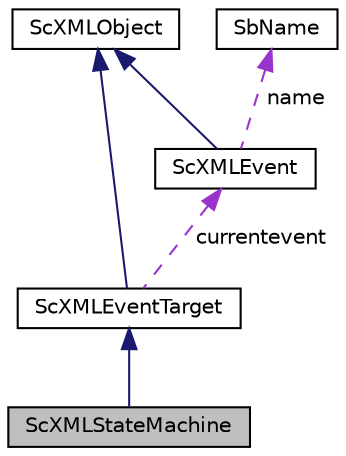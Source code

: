 digraph "ScXMLStateMachine"
{
 // LATEX_PDF_SIZE
  edge [fontname="Helvetica",fontsize="10",labelfontname="Helvetica",labelfontsize="10"];
  node [fontname="Helvetica",fontsize="10",shape=record];
  Node1 [label="ScXMLStateMachine",height=0.2,width=0.4,color="black", fillcolor="grey75", style="filled", fontcolor="black",tooltip="Manager for processing events and setting states in SCXML structures."];
  Node2 -> Node1 [dir="back",color="midnightblue",fontsize="10",style="solid",fontname="Helvetica"];
  Node2 [label="ScXMLEventTarget",height=0.2,width=0.4,color="black", fillcolor="white", style="filled",URL="$classScXMLEventTarget.html",tooltip="base class for event targets for inter-system event communication"];
  Node3 -> Node2 [dir="back",color="midnightblue",fontsize="10",style="solid",fontname="Helvetica"];
  Node3 [label="ScXMLObject",height=0.2,width=0.4,color="black", fillcolor="white", style="filled",URL="$classScXMLObject.html",tooltip="Base class for all SCXML objects."];
  Node4 -> Node2 [dir="back",color="darkorchid3",fontsize="10",style="dashed",label=" currentevent" ,fontname="Helvetica"];
  Node4 [label="ScXMLEvent",height=0.2,width=0.4,color="black", fillcolor="white", style="filled",URL="$classScXMLEvent.html",tooltip="Base class for events sent to SCXML state machines."];
  Node3 -> Node4 [dir="back",color="midnightblue",fontsize="10",style="solid",fontname="Helvetica"];
  Node5 -> Node4 [dir="back",color="darkorchid3",fontsize="10",style="dashed",label=" name" ,fontname="Helvetica"];
  Node5 [label="SbName",height=0.2,width=0.4,color="black", fillcolor="white", style="filled",URL="$classSbName.html",tooltip="The SbName class stores strings by reference."];
}
